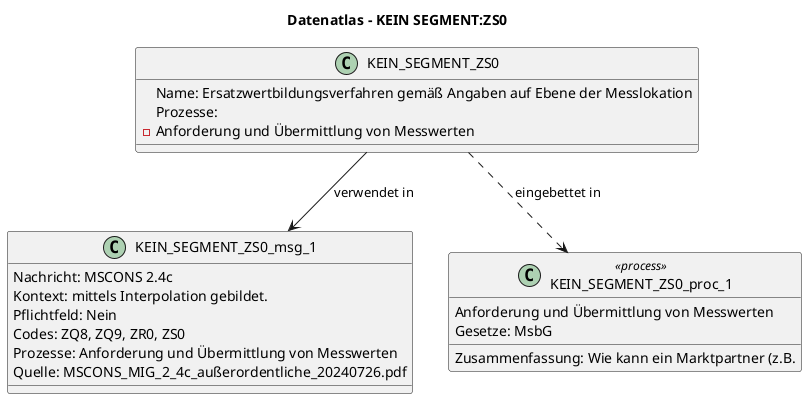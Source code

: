 @startuml
title Datenatlas – KEIN SEGMENT:ZS0
class KEIN_SEGMENT_ZS0 {
  Name: Ersatzwertbildungsverfahren gemäß Angaben auf Ebene der Messlokation
  Prozesse:
    - Anforderung und Übermittlung von Messwerten
}
class KEIN_SEGMENT_ZS0_msg_1 {
  Nachricht: MSCONS 2.4c
  Kontext: mittels Interpolation gebildet.
  Pflichtfeld: Nein
  Codes: ZQ8, ZQ9, ZR0, ZS0
  Prozesse: Anforderung und Übermittlung von Messwerten
  Quelle: MSCONS_MIG_2_4c_außerordentliche_20240726.pdf
}
KEIN_SEGMENT_ZS0 --> KEIN_SEGMENT_ZS0_msg_1 : verwendet in
class KEIN_SEGMENT_ZS0_proc_1 <<process>> {
  Anforderung und Übermittlung von Messwerten
  Gesetze: MsbG
  Zusammenfassung: Wie kann ein Marktpartner (z.B.
}
KEIN_SEGMENT_ZS0 ..> KEIN_SEGMENT_ZS0_proc_1 : eingebettet in
@enduml